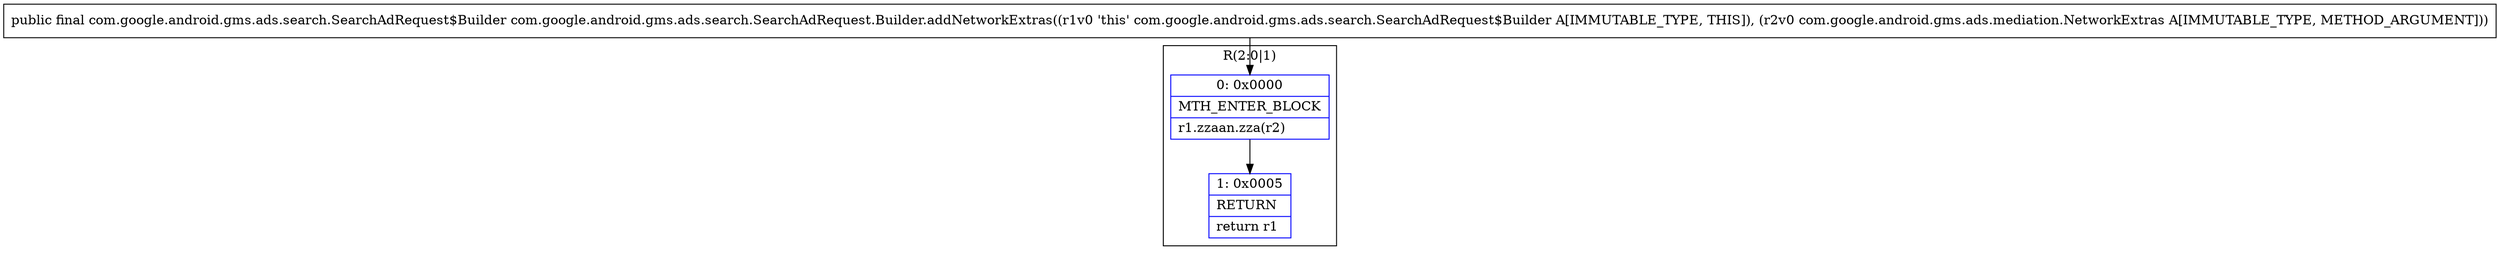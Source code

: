 digraph "CFG forcom.google.android.gms.ads.search.SearchAdRequest.Builder.addNetworkExtras(Lcom\/google\/android\/gms\/ads\/mediation\/NetworkExtras;)Lcom\/google\/android\/gms\/ads\/search\/SearchAdRequest$Builder;" {
subgraph cluster_Region_1209378567 {
label = "R(2:0|1)";
node [shape=record,color=blue];
Node_0 [shape=record,label="{0\:\ 0x0000|MTH_ENTER_BLOCK\l|r1.zzaan.zza(r2)\l}"];
Node_1 [shape=record,label="{1\:\ 0x0005|RETURN\l|return r1\l}"];
}
MethodNode[shape=record,label="{public final com.google.android.gms.ads.search.SearchAdRequest$Builder com.google.android.gms.ads.search.SearchAdRequest.Builder.addNetworkExtras((r1v0 'this' com.google.android.gms.ads.search.SearchAdRequest$Builder A[IMMUTABLE_TYPE, THIS]), (r2v0 com.google.android.gms.ads.mediation.NetworkExtras A[IMMUTABLE_TYPE, METHOD_ARGUMENT])) }"];
MethodNode -> Node_0;
Node_0 -> Node_1;
}


